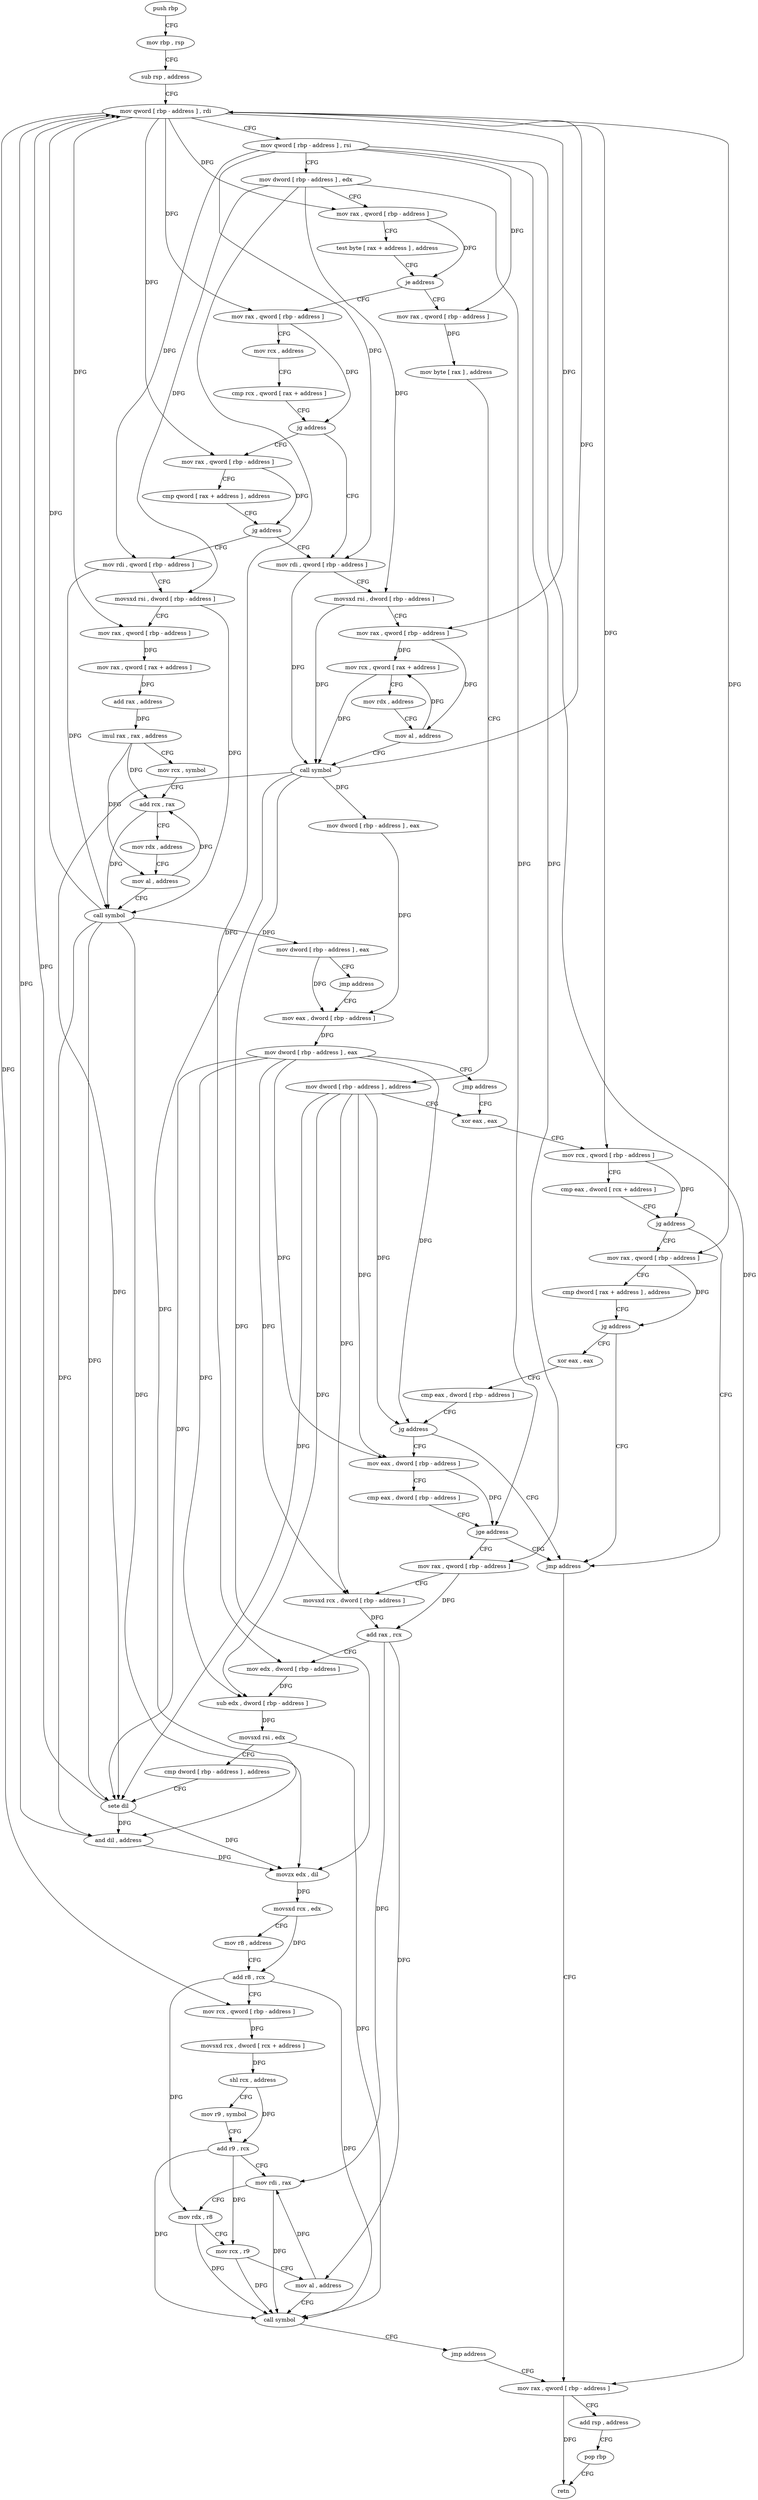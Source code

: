 digraph "func" {
"4433168" [label = "push rbp" ]
"4433169" [label = "mov rbp , rsp" ]
"4433172" [label = "sub rsp , address" ]
"4433176" [label = "mov qword [ rbp - address ] , rdi" ]
"4433180" [label = "mov qword [ rbp - address ] , rsi" ]
"4433184" [label = "mov dword [ rbp - address ] , edx" ]
"4433187" [label = "mov rax , qword [ rbp - address ]" ]
"4433191" [label = "test byte [ rax + address ] , address" ]
"4433198" [label = "je address" ]
"4433354" [label = "mov rax , qword [ rbp - address ]" ]
"4433204" [label = "mov rax , qword [ rbp - address ]" ]
"4433358" [label = "mov byte [ rax ] , address" ]
"4433361" [label = "mov dword [ rbp - address ] , address" ]
"4433368" [label = "xor eax , eax" ]
"4433208" [label = "mov rcx , address" ]
"4433215" [label = "cmp rcx , qword [ rax + address ]" ]
"4433219" [label = "jg address" ]
"4433307" [label = "mov rdi , qword [ rbp - address ]" ]
"4433225" [label = "mov rax , qword [ rbp - address ]" ]
"4433518" [label = "jmp address" ]
"4433523" [label = "mov rax , qword [ rbp - address ]" ]
"4433383" [label = "mov rax , qword [ rbp - address ]" ]
"4433387" [label = "cmp dword [ rax + address ] , address" ]
"4433391" [label = "jg address" ]
"4433397" [label = "xor eax , eax" ]
"4433311" [label = "movsxd rsi , dword [ rbp - address ]" ]
"4433315" [label = "mov rax , qword [ rbp - address ]" ]
"4433319" [label = "mov rcx , qword [ rax + address ]" ]
"4433323" [label = "mov rdx , address" ]
"4433333" [label = "mov al , address" ]
"4433335" [label = "call symbol" ]
"4433340" [label = "mov dword [ rbp - address ] , eax" ]
"4433343" [label = "mov eax , dword [ rbp - address ]" ]
"4433229" [label = "cmp qword [ rax + address ] , address" ]
"4433234" [label = "jg address" ]
"4433240" [label = "mov rdi , qword [ rbp - address ]" ]
"4433527" [label = "add rsp , address" ]
"4433531" [label = "pop rbp" ]
"4433532" [label = "retn" ]
"4433399" [label = "cmp eax , dword [ rbp - address ]" ]
"4433402" [label = "jg address" ]
"4433408" [label = "mov eax , dword [ rbp - address ]" ]
"4433370" [label = "mov rcx , qword [ rbp - address ]" ]
"4433374" [label = "cmp eax , dword [ rcx + address ]" ]
"4433377" [label = "jg address" ]
"4433244" [label = "movsxd rsi , dword [ rbp - address ]" ]
"4433248" [label = "mov rax , qword [ rbp - address ]" ]
"4433252" [label = "mov rax , qword [ rax + address ]" ]
"4433256" [label = "add rax , address" ]
"4433262" [label = "imul rax , rax , address" ]
"4433269" [label = "mov rcx , symbol" ]
"4433279" [label = "add rcx , rax" ]
"4433282" [label = "mov rdx , address" ]
"4433292" [label = "mov al , address" ]
"4433294" [label = "call symbol" ]
"4433299" [label = "mov dword [ rbp - address ] , eax" ]
"4433302" [label = "jmp address" ]
"4433411" [label = "cmp eax , dword [ rbp - address ]" ]
"4433414" [label = "jge address" ]
"4433420" [label = "mov rax , qword [ rbp - address ]" ]
"4433346" [label = "mov dword [ rbp - address ] , eax" ]
"4433349" [label = "jmp address" ]
"4433424" [label = "movsxd rcx , dword [ rbp - address ]" ]
"4433428" [label = "add rax , rcx" ]
"4433431" [label = "mov edx , dword [ rbp - address ]" ]
"4433434" [label = "sub edx , dword [ rbp - address ]" ]
"4433437" [label = "movsxd rsi , edx" ]
"4433440" [label = "cmp dword [ rbp - address ] , address" ]
"4433444" [label = "sete dil" ]
"4433448" [label = "and dil , address" ]
"4433452" [label = "movzx edx , dil" ]
"4433456" [label = "movsxd rcx , edx" ]
"4433459" [label = "mov r8 , address" ]
"4433469" [label = "add r8 , rcx" ]
"4433472" [label = "mov rcx , qword [ rbp - address ]" ]
"4433476" [label = "movsxd rcx , dword [ rcx + address ]" ]
"4433480" [label = "shl rcx , address" ]
"4433484" [label = "mov r9 , symbol" ]
"4433494" [label = "add r9 , rcx" ]
"4433497" [label = "mov rdi , rax" ]
"4433500" [label = "mov rdx , r8" ]
"4433503" [label = "mov rcx , r9" ]
"4433506" [label = "mov al , address" ]
"4433508" [label = "call symbol" ]
"4433513" [label = "jmp address" ]
"4433168" -> "4433169" [ label = "CFG" ]
"4433169" -> "4433172" [ label = "CFG" ]
"4433172" -> "4433176" [ label = "CFG" ]
"4433176" -> "4433180" [ label = "CFG" ]
"4433176" -> "4433187" [ label = "DFG" ]
"4433176" -> "4433204" [ label = "DFG" ]
"4433176" -> "4433370" [ label = "DFG" ]
"4433176" -> "4433315" [ label = "DFG" ]
"4433176" -> "4433225" [ label = "DFG" ]
"4433176" -> "4433383" [ label = "DFG" ]
"4433176" -> "4433248" [ label = "DFG" ]
"4433176" -> "4433472" [ label = "DFG" ]
"4433180" -> "4433184" [ label = "CFG" ]
"4433180" -> "4433354" [ label = "DFG" ]
"4433180" -> "4433307" [ label = "DFG" ]
"4433180" -> "4433240" [ label = "DFG" ]
"4433180" -> "4433523" [ label = "DFG" ]
"4433180" -> "4433420" [ label = "DFG" ]
"4433184" -> "4433187" [ label = "CFG" ]
"4433184" -> "4433311" [ label = "DFG" ]
"4433184" -> "4433244" [ label = "DFG" ]
"4433184" -> "4433414" [ label = "DFG" ]
"4433184" -> "4433431" [ label = "DFG" ]
"4433187" -> "4433191" [ label = "CFG" ]
"4433187" -> "4433198" [ label = "DFG" ]
"4433191" -> "4433198" [ label = "CFG" ]
"4433198" -> "4433354" [ label = "CFG" ]
"4433198" -> "4433204" [ label = "CFG" ]
"4433354" -> "4433358" [ label = "DFG" ]
"4433204" -> "4433208" [ label = "CFG" ]
"4433204" -> "4433219" [ label = "DFG" ]
"4433358" -> "4433361" [ label = "CFG" ]
"4433361" -> "4433368" [ label = "CFG" ]
"4433361" -> "4433402" [ label = "DFG" ]
"4433361" -> "4433408" [ label = "DFG" ]
"4433361" -> "4433424" [ label = "DFG" ]
"4433361" -> "4433434" [ label = "DFG" ]
"4433361" -> "4433444" [ label = "DFG" ]
"4433368" -> "4433370" [ label = "CFG" ]
"4433208" -> "4433215" [ label = "CFG" ]
"4433215" -> "4433219" [ label = "CFG" ]
"4433219" -> "4433307" [ label = "CFG" ]
"4433219" -> "4433225" [ label = "CFG" ]
"4433307" -> "4433311" [ label = "CFG" ]
"4433307" -> "4433335" [ label = "DFG" ]
"4433225" -> "4433229" [ label = "CFG" ]
"4433225" -> "4433234" [ label = "DFG" ]
"4433518" -> "4433523" [ label = "CFG" ]
"4433523" -> "4433527" [ label = "CFG" ]
"4433523" -> "4433532" [ label = "DFG" ]
"4433383" -> "4433387" [ label = "CFG" ]
"4433383" -> "4433391" [ label = "DFG" ]
"4433387" -> "4433391" [ label = "CFG" ]
"4433391" -> "4433518" [ label = "CFG" ]
"4433391" -> "4433397" [ label = "CFG" ]
"4433397" -> "4433399" [ label = "CFG" ]
"4433311" -> "4433315" [ label = "CFG" ]
"4433311" -> "4433335" [ label = "DFG" ]
"4433315" -> "4433319" [ label = "DFG" ]
"4433315" -> "4433333" [ label = "DFG" ]
"4433319" -> "4433323" [ label = "CFG" ]
"4433319" -> "4433335" [ label = "DFG" ]
"4433323" -> "4433333" [ label = "CFG" ]
"4433333" -> "4433335" [ label = "CFG" ]
"4433333" -> "4433319" [ label = "DFG" ]
"4433335" -> "4433340" [ label = "DFG" ]
"4433335" -> "4433176" [ label = "DFG" ]
"4433335" -> "4433444" [ label = "DFG" ]
"4433335" -> "4433448" [ label = "DFG" ]
"4433335" -> "4433452" [ label = "DFG" ]
"4433340" -> "4433343" [ label = "DFG" ]
"4433343" -> "4433346" [ label = "DFG" ]
"4433229" -> "4433234" [ label = "CFG" ]
"4433234" -> "4433307" [ label = "CFG" ]
"4433234" -> "4433240" [ label = "CFG" ]
"4433240" -> "4433244" [ label = "CFG" ]
"4433240" -> "4433294" [ label = "DFG" ]
"4433527" -> "4433531" [ label = "CFG" ]
"4433531" -> "4433532" [ label = "CFG" ]
"4433399" -> "4433402" [ label = "CFG" ]
"4433402" -> "4433518" [ label = "CFG" ]
"4433402" -> "4433408" [ label = "CFG" ]
"4433408" -> "4433411" [ label = "CFG" ]
"4433408" -> "4433414" [ label = "DFG" ]
"4433370" -> "4433374" [ label = "CFG" ]
"4433370" -> "4433377" [ label = "DFG" ]
"4433374" -> "4433377" [ label = "CFG" ]
"4433377" -> "4433518" [ label = "CFG" ]
"4433377" -> "4433383" [ label = "CFG" ]
"4433244" -> "4433248" [ label = "CFG" ]
"4433244" -> "4433294" [ label = "DFG" ]
"4433248" -> "4433252" [ label = "DFG" ]
"4433252" -> "4433256" [ label = "DFG" ]
"4433256" -> "4433262" [ label = "DFG" ]
"4433262" -> "4433269" [ label = "CFG" ]
"4433262" -> "4433279" [ label = "DFG" ]
"4433262" -> "4433292" [ label = "DFG" ]
"4433269" -> "4433279" [ label = "CFG" ]
"4433279" -> "4433282" [ label = "CFG" ]
"4433279" -> "4433294" [ label = "DFG" ]
"4433282" -> "4433292" [ label = "CFG" ]
"4433292" -> "4433294" [ label = "CFG" ]
"4433292" -> "4433279" [ label = "DFG" ]
"4433294" -> "4433299" [ label = "DFG" ]
"4433294" -> "4433176" [ label = "DFG" ]
"4433294" -> "4433444" [ label = "DFG" ]
"4433294" -> "4433448" [ label = "DFG" ]
"4433294" -> "4433452" [ label = "DFG" ]
"4433299" -> "4433302" [ label = "CFG" ]
"4433299" -> "4433343" [ label = "DFG" ]
"4433302" -> "4433343" [ label = "CFG" ]
"4433411" -> "4433414" [ label = "CFG" ]
"4433414" -> "4433518" [ label = "CFG" ]
"4433414" -> "4433420" [ label = "CFG" ]
"4433420" -> "4433424" [ label = "CFG" ]
"4433420" -> "4433428" [ label = "DFG" ]
"4433346" -> "4433349" [ label = "CFG" ]
"4433346" -> "4433402" [ label = "DFG" ]
"4433346" -> "4433408" [ label = "DFG" ]
"4433346" -> "4433424" [ label = "DFG" ]
"4433346" -> "4433434" [ label = "DFG" ]
"4433346" -> "4433444" [ label = "DFG" ]
"4433349" -> "4433368" [ label = "CFG" ]
"4433424" -> "4433428" [ label = "DFG" ]
"4433428" -> "4433431" [ label = "CFG" ]
"4433428" -> "4433497" [ label = "DFG" ]
"4433428" -> "4433506" [ label = "DFG" ]
"4433431" -> "4433434" [ label = "DFG" ]
"4433434" -> "4433437" [ label = "DFG" ]
"4433437" -> "4433440" [ label = "CFG" ]
"4433437" -> "4433508" [ label = "DFG" ]
"4433440" -> "4433444" [ label = "CFG" ]
"4433444" -> "4433448" [ label = "DFG" ]
"4433444" -> "4433176" [ label = "DFG" ]
"4433444" -> "4433452" [ label = "DFG" ]
"4433448" -> "4433452" [ label = "DFG" ]
"4433448" -> "4433176" [ label = "DFG" ]
"4433452" -> "4433456" [ label = "DFG" ]
"4433456" -> "4433459" [ label = "CFG" ]
"4433456" -> "4433469" [ label = "DFG" ]
"4433459" -> "4433469" [ label = "CFG" ]
"4433469" -> "4433472" [ label = "CFG" ]
"4433469" -> "4433500" [ label = "DFG" ]
"4433469" -> "4433508" [ label = "DFG" ]
"4433472" -> "4433476" [ label = "DFG" ]
"4433476" -> "4433480" [ label = "DFG" ]
"4433480" -> "4433484" [ label = "CFG" ]
"4433480" -> "4433494" [ label = "DFG" ]
"4433484" -> "4433494" [ label = "CFG" ]
"4433494" -> "4433497" [ label = "CFG" ]
"4433494" -> "4433503" [ label = "DFG" ]
"4433494" -> "4433508" [ label = "DFG" ]
"4433497" -> "4433500" [ label = "CFG" ]
"4433497" -> "4433508" [ label = "DFG" ]
"4433500" -> "4433503" [ label = "CFG" ]
"4433500" -> "4433508" [ label = "DFG" ]
"4433503" -> "4433506" [ label = "CFG" ]
"4433503" -> "4433508" [ label = "DFG" ]
"4433506" -> "4433508" [ label = "CFG" ]
"4433506" -> "4433497" [ label = "DFG" ]
"4433508" -> "4433513" [ label = "CFG" ]
"4433513" -> "4433523" [ label = "CFG" ]
}
